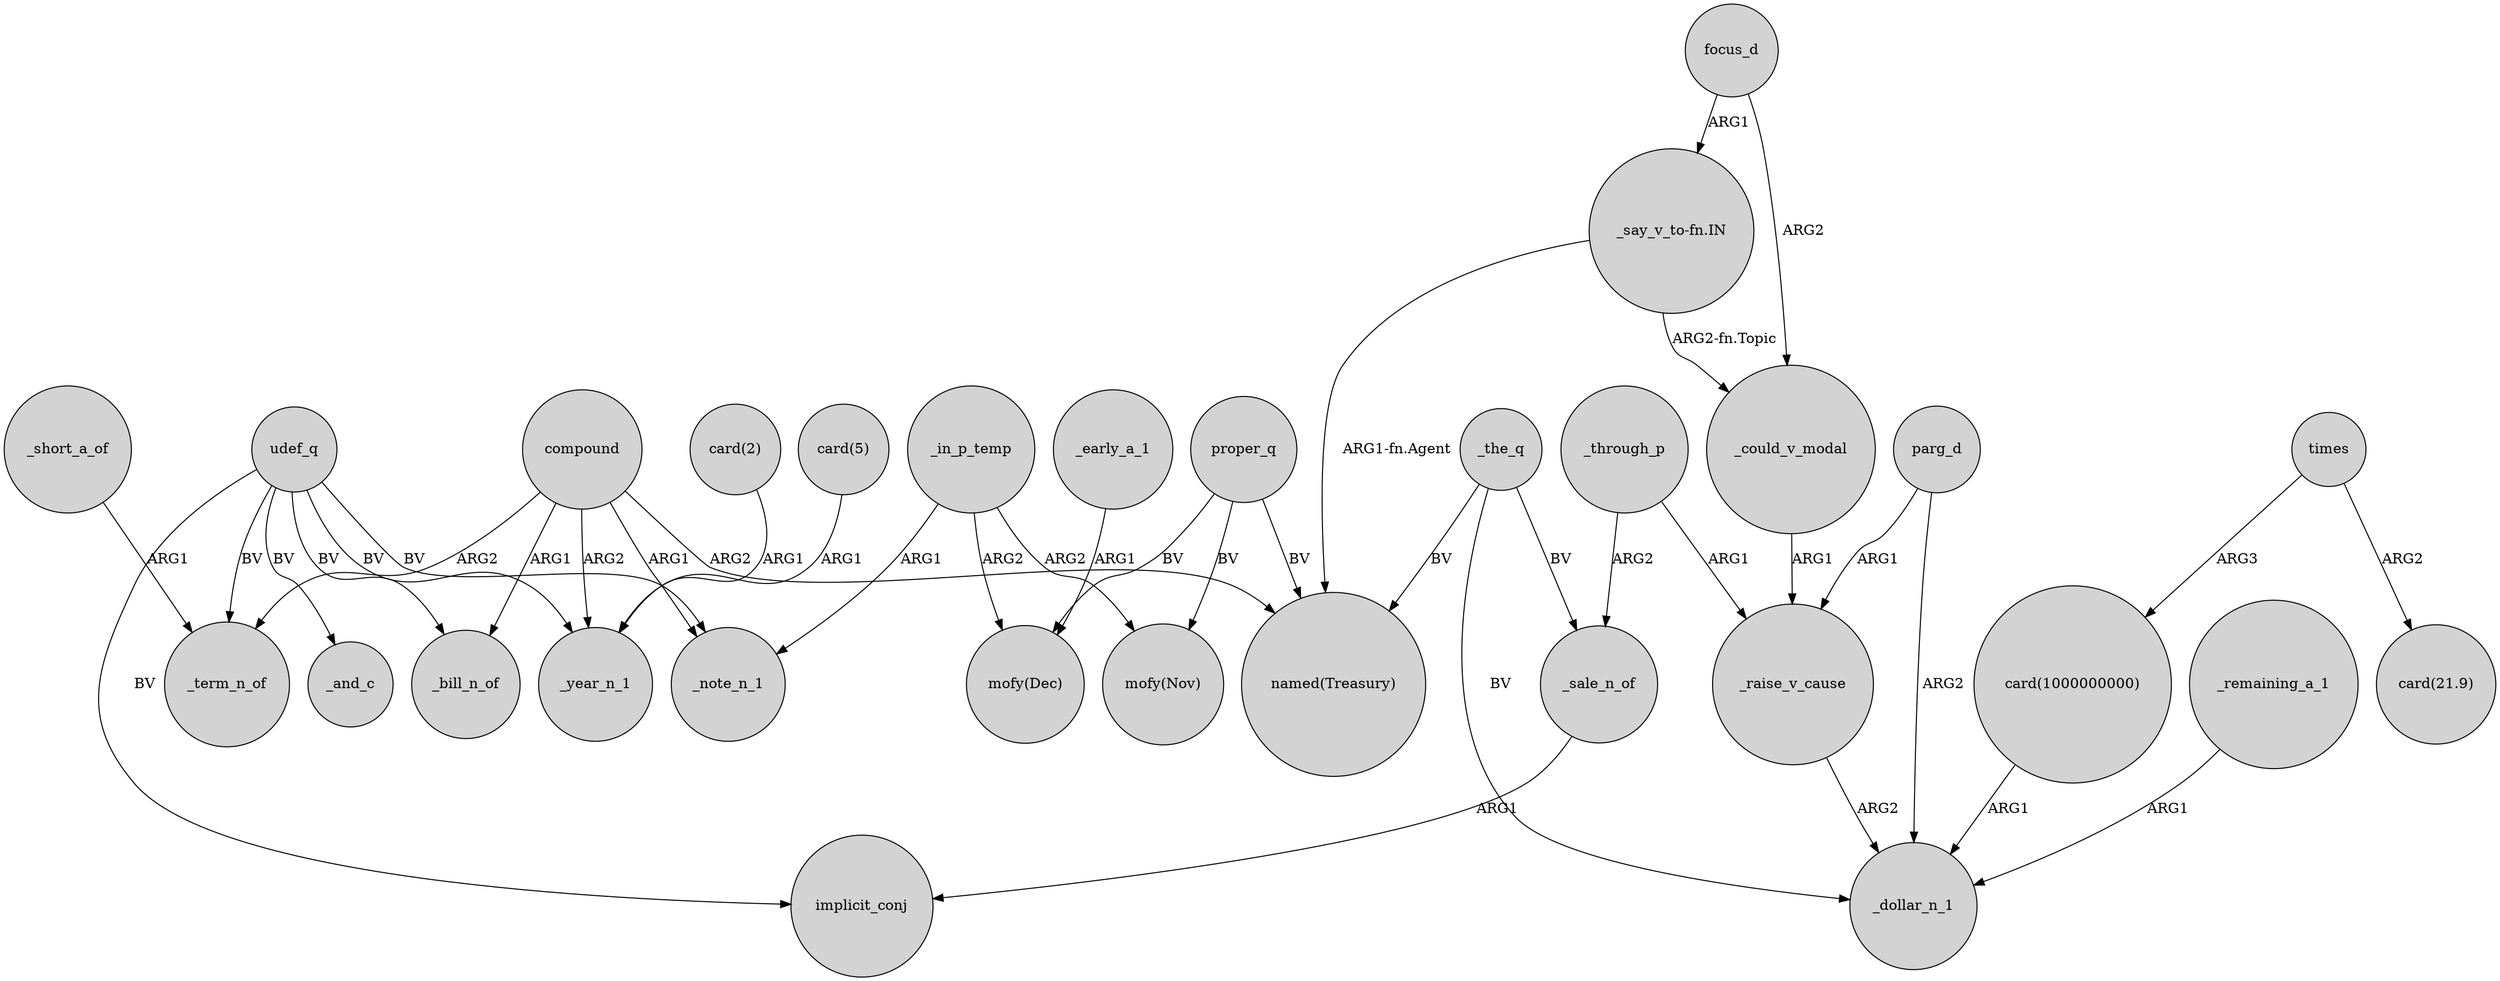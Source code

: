 digraph {
	node [shape=circle style=filled]
	_sale_n_of -> implicit_conj [label=ARG1]
	focus_d -> _could_v_modal [label=ARG2]
	compound -> "named(Treasury)" [label=ARG2]
	times -> "card(21.9)" [label=ARG2]
	parg_d -> _raise_v_cause [label=ARG1]
	compound -> _bill_n_of [label=ARG1]
	compound -> _note_n_1 [label=ARG1]
	"card(5)" -> _year_n_1 [label=ARG1]
	compound -> _term_n_of [label=ARG2]
	_in_p_temp -> "mofy(Nov)" [label=ARG2]
	proper_q -> "mofy(Dec)" [label=BV]
	_short_a_of -> _term_n_of [label=ARG1]
	_the_q -> _dollar_n_1 [label=BV]
	udef_q -> _bill_n_of [label=BV]
	_in_p_temp -> "mofy(Dec)" [label=ARG2]
	proper_q -> "mofy(Nov)" [label=BV]
	udef_q -> implicit_conj [label=BV]
	_through_p -> _raise_v_cause [label=ARG1]
	times -> "card(1000000000)" [label=ARG3]
	"_say_v_to-fn.IN" -> "named(Treasury)" [label="ARG1-fn.Agent"]
	_raise_v_cause -> _dollar_n_1 [label=ARG2]
	_could_v_modal -> _raise_v_cause [label=ARG1]
	_in_p_temp -> _note_n_1 [label=ARG1]
	_the_q -> _sale_n_of [label=BV]
	"card(2)" -> _year_n_1 [label=ARG1]
	_early_a_1 -> "mofy(Dec)" [label=ARG1]
	udef_q -> _term_n_of [label=BV]
	_through_p -> _sale_n_of [label=ARG2]
	proper_q -> "named(Treasury)" [label=BV]
	_the_q -> "named(Treasury)" [label=BV]
	_remaining_a_1 -> _dollar_n_1 [label=ARG1]
	parg_d -> _dollar_n_1 [label=ARG2]
	udef_q -> _year_n_1 [label=BV]
	"card(1000000000)" -> _dollar_n_1 [label=ARG1]
	udef_q -> _and_c [label=BV]
	"_say_v_to-fn.IN" -> _could_v_modal [label="ARG2-fn.Topic"]
	udef_q -> _note_n_1 [label=BV]
	compound -> _year_n_1 [label=ARG2]
	focus_d -> "_say_v_to-fn.IN" [label=ARG1]
}
